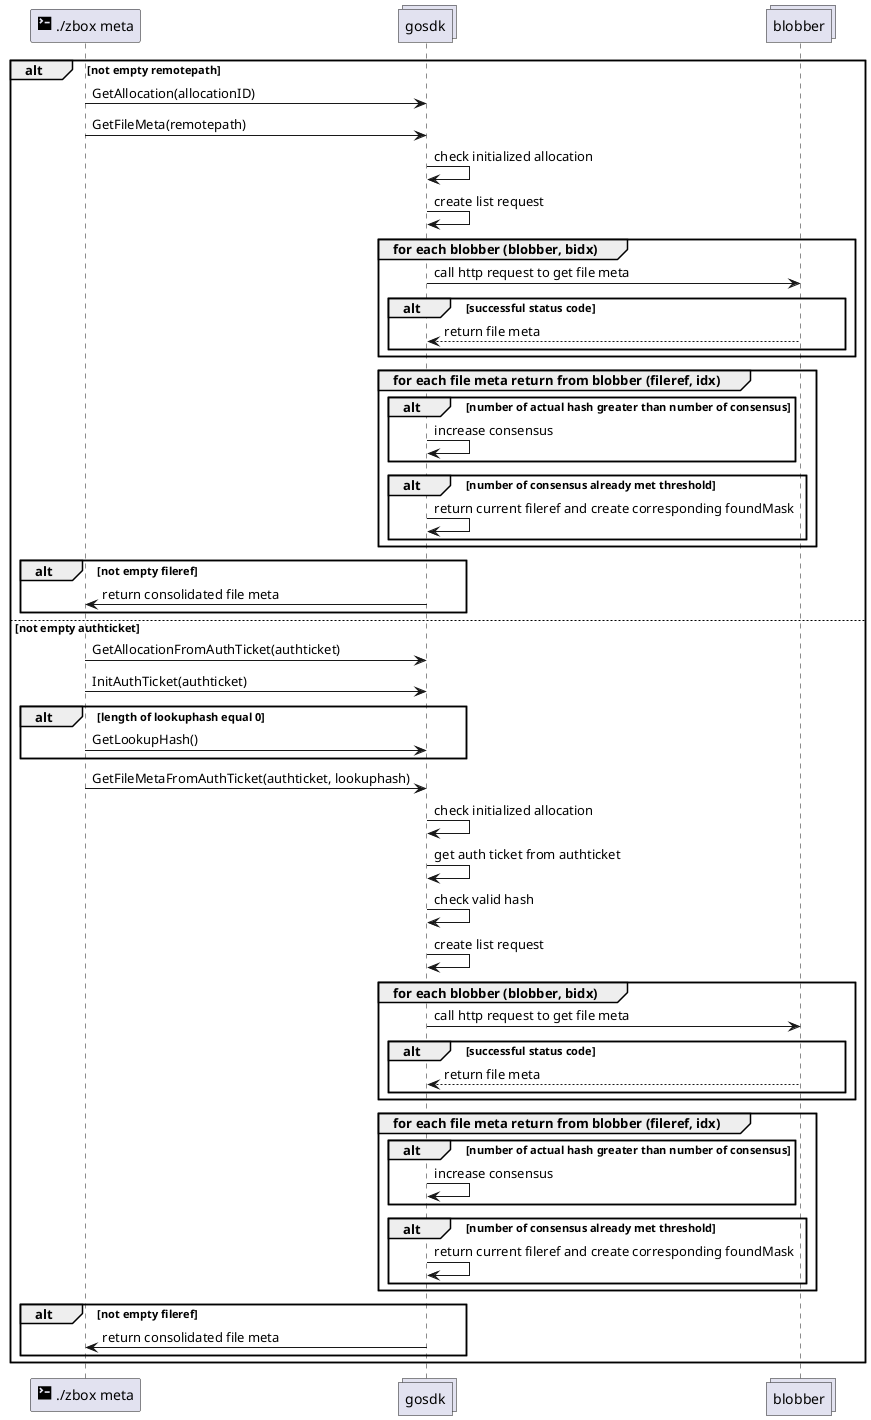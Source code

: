 @startuml
participant "<size:20><&terminal></size> ./zbox meta" as cli
collections gosdk
collections blobber

alt not empty remotepath
cli -> gosdk: GetAllocation(allocationID)
cli -> gosdk: GetFileMeta(remotepath)

gosdk -> gosdk: check initialized allocation
gosdk -> gosdk: create list request

group for each blobber (blobber, bidx)
gosdk -> blobber: call http request to get file meta
alt successful status code
blobber --> gosdk: return file meta
end
end

group for each file meta return from blobber (fileref, idx)
alt number of actual hash greater than number of consensus
gosdk -> gosdk: increase consensus
end
alt number of consensus already met threshold
gosdk -> gosdk: return current fileref and create corresponding foundMask
end
end

alt not empty fileref
gosdk -> cli: return consolidated file meta
end

else not empty authticket
cli -> gosdk: GetAllocationFromAuthTicket(authticket)
cli -> gosdk: InitAuthTicket(authticket)
alt length of lookuphash equal 0
cli -> gosdk: GetLookupHash()
end
cli -> gosdk: GetFileMetaFromAuthTicket(authticket, lookuphash)

gosdk -> gosdk: check initialized allocation
gosdk -> gosdk: get auth ticket from authticket
gosdk -> gosdk: check valid hash
gosdk -> gosdk: create list request

group for each blobber (blobber, bidx)
gosdk -> blobber: call http request to get file meta
alt successful status code
blobber --> gosdk: return file meta
end
end

group for each file meta return from blobber (fileref, idx)
alt number of actual hash greater than number of consensus
gosdk -> gosdk: increase consensus
end
alt number of consensus already met threshold
gosdk -> gosdk: return current fileref and create corresponding foundMask
end
end

alt not empty fileref
gosdk -> cli: return consolidated file meta
end
end
@enduml
